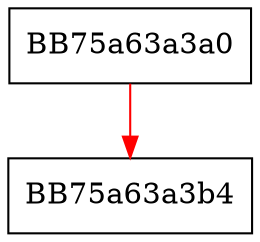 digraph ccode_load_end {
  node [shape="box"];
  graph [splines=ortho];
  BB75a63a3a0 -> BB75a63a3b4 [color="red"];
}